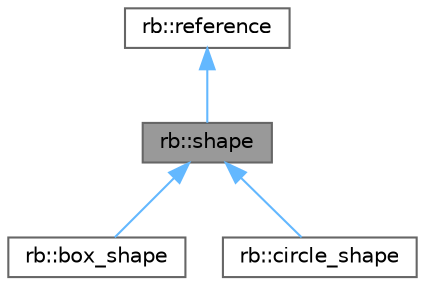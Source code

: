 digraph "rb::shape"
{
 // LATEX_PDF_SIZE
  bgcolor="transparent";
  edge [fontname=Helvetica,fontsize=10,labelfontname=Helvetica,labelfontsize=10];
  node [fontname=Helvetica,fontsize=10,shape=box,height=0.2,width=0.4];
  Node1 [label="rb::shape",height=0.2,width=0.4,color="gray40", fillcolor="grey60", style="filled", fontcolor="black",tooltip="Physics shape."];
  Node2 -> Node1 [dir="back",color="steelblue1",style="solid"];
  Node2 [label="rb::reference",height=0.2,width=0.4,color="gray40", fillcolor="white", style="filled",URL="$classrb_1_1reference.html",tooltip="Base class for reference counting."];
  Node1 -> Node3 [dir="back",color="steelblue1",style="solid"];
  Node3 [label="rb::box_shape",height=0.2,width=0.4,color="gray40", fillcolor="white", style="filled",URL="$classrb_1_1box__shape.html",tooltip="Box physics shape."];
  Node1 -> Node4 [dir="back",color="steelblue1",style="solid"];
  Node4 [label="rb::circle_shape",height=0.2,width=0.4,color="gray40", fillcolor="white", style="filled",URL="$classrb_1_1circle__shape.html",tooltip="Circle physics shape."];
}
